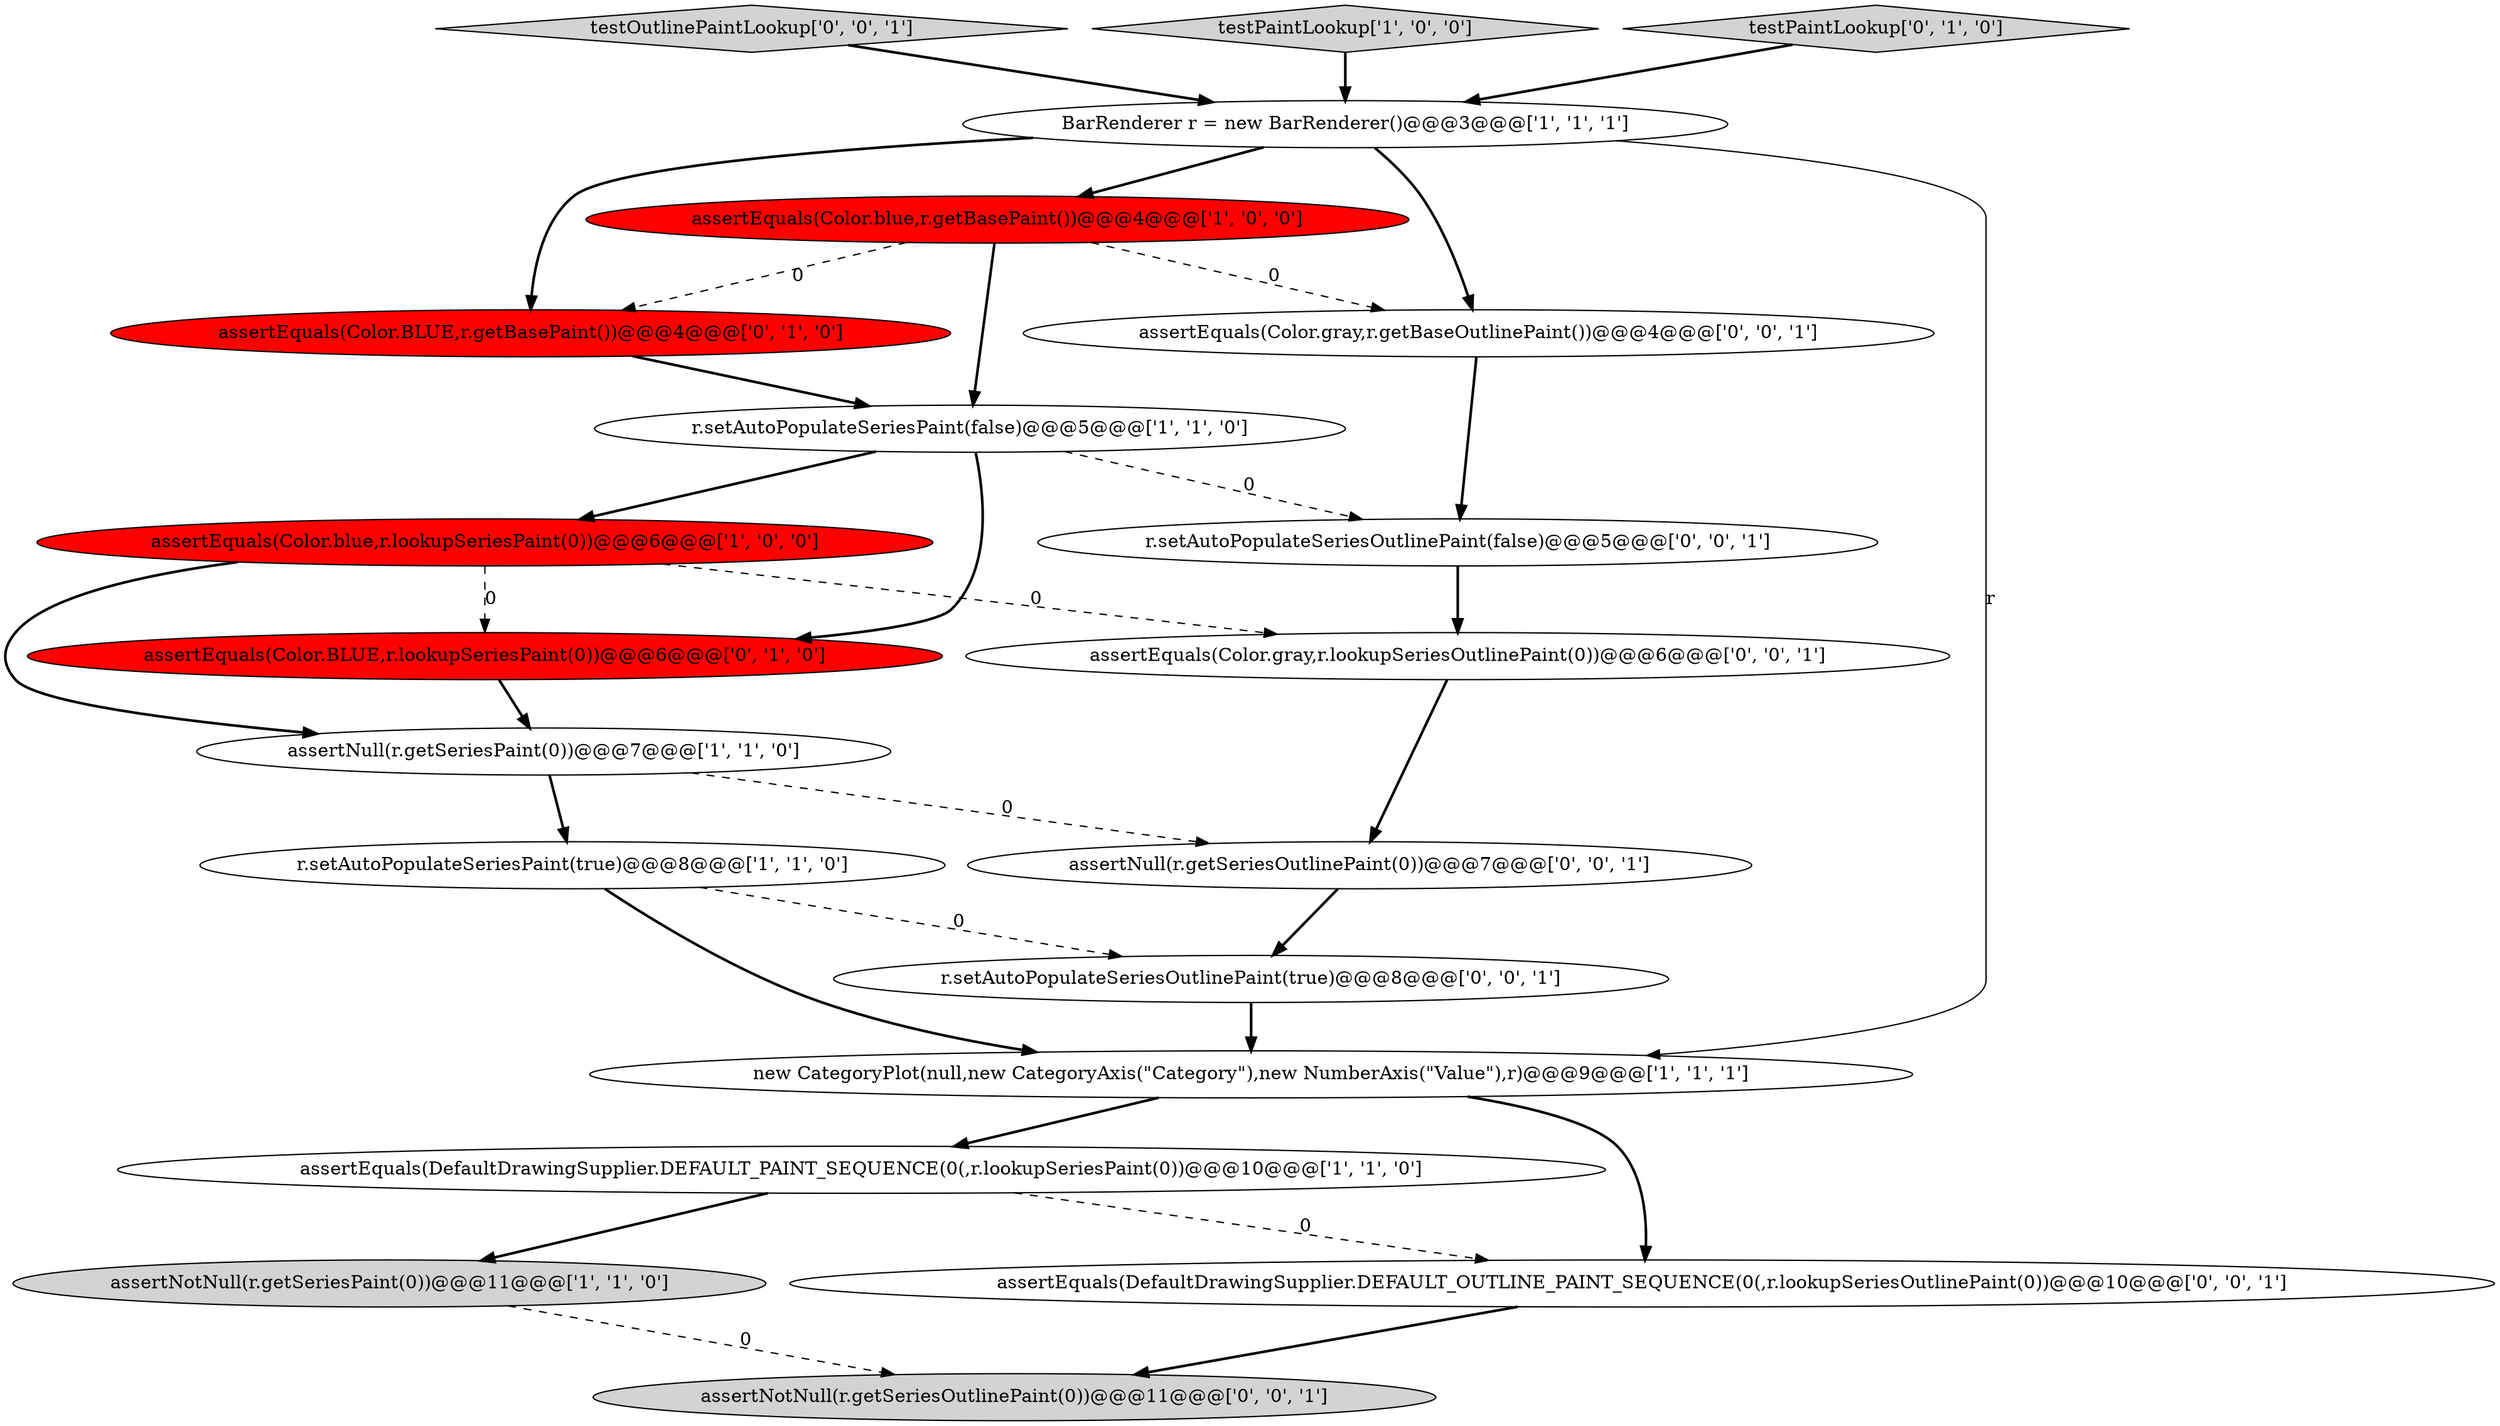 digraph {
6 [style = filled, label = "new CategoryPlot(null,new CategoryAxis(\"Category\"),new NumberAxis(\"Value\"),r)@@@9@@@['1', '1', '1']", fillcolor = white, shape = ellipse image = "AAA0AAABBB1BBB"];
14 [style = filled, label = "assertEquals(Color.gray,r.lookupSeriesOutlinePaint(0))@@@6@@@['0', '0', '1']", fillcolor = white, shape = ellipse image = "AAA0AAABBB3BBB"];
19 [style = filled, label = "assertNotNull(r.getSeriesOutlinePaint(0))@@@11@@@['0', '0', '1']", fillcolor = lightgray, shape = ellipse image = "AAA0AAABBB3BBB"];
12 [style = filled, label = "assertEquals(Color.BLUE,r.lookupSeriesPaint(0))@@@6@@@['0', '1', '0']", fillcolor = red, shape = ellipse image = "AAA1AAABBB2BBB"];
15 [style = filled, label = "assertEquals(Color.gray,r.getBaseOutlinePaint())@@@4@@@['0', '0', '1']", fillcolor = white, shape = ellipse image = "AAA0AAABBB3BBB"];
4 [style = filled, label = "assertNotNull(r.getSeriesPaint(0))@@@11@@@['1', '1', '0']", fillcolor = lightgray, shape = ellipse image = "AAA0AAABBB1BBB"];
5 [style = filled, label = "assertNull(r.getSeriesPaint(0))@@@7@@@['1', '1', '0']", fillcolor = white, shape = ellipse image = "AAA0AAABBB1BBB"];
7 [style = filled, label = "r.setAutoPopulateSeriesPaint(false)@@@5@@@['1', '1', '0']", fillcolor = white, shape = ellipse image = "AAA0AAABBB1BBB"];
16 [style = filled, label = "r.setAutoPopulateSeriesOutlinePaint(true)@@@8@@@['0', '0', '1']", fillcolor = white, shape = ellipse image = "AAA0AAABBB3BBB"];
9 [style = filled, label = "assertEquals(Color.blue,r.lookupSeriesPaint(0))@@@6@@@['1', '0', '0']", fillcolor = red, shape = ellipse image = "AAA1AAABBB1BBB"];
20 [style = filled, label = "testOutlinePaintLookup['0', '0', '1']", fillcolor = lightgray, shape = diamond image = "AAA0AAABBB3BBB"];
17 [style = filled, label = "assertNull(r.getSeriesOutlinePaint(0))@@@7@@@['0', '0', '1']", fillcolor = white, shape = ellipse image = "AAA0AAABBB3BBB"];
1 [style = filled, label = "testPaintLookup['1', '0', '0']", fillcolor = lightgray, shape = diamond image = "AAA0AAABBB1BBB"];
11 [style = filled, label = "testPaintLookup['0', '1', '0']", fillcolor = lightgray, shape = diamond image = "AAA0AAABBB2BBB"];
10 [style = filled, label = "assertEquals(Color.BLUE,r.getBasePaint())@@@4@@@['0', '1', '0']", fillcolor = red, shape = ellipse image = "AAA1AAABBB2BBB"];
0 [style = filled, label = "assertEquals(Color.blue,r.getBasePaint())@@@4@@@['1', '0', '0']", fillcolor = red, shape = ellipse image = "AAA1AAABBB1BBB"];
3 [style = filled, label = "assertEquals(DefaultDrawingSupplier.DEFAULT_PAINT_SEQUENCE(0(,r.lookupSeriesPaint(0))@@@10@@@['1', '1', '0']", fillcolor = white, shape = ellipse image = "AAA0AAABBB1BBB"];
13 [style = filled, label = "r.setAutoPopulateSeriesOutlinePaint(false)@@@5@@@['0', '0', '1']", fillcolor = white, shape = ellipse image = "AAA0AAABBB3BBB"];
18 [style = filled, label = "assertEquals(DefaultDrawingSupplier.DEFAULT_OUTLINE_PAINT_SEQUENCE(0(,r.lookupSeriesOutlinePaint(0))@@@10@@@['0', '0', '1']", fillcolor = white, shape = ellipse image = "AAA0AAABBB3BBB"];
8 [style = filled, label = "r.setAutoPopulateSeriesPaint(true)@@@8@@@['1', '1', '0']", fillcolor = white, shape = ellipse image = "AAA0AAABBB1BBB"];
2 [style = filled, label = "BarRenderer r = new BarRenderer()@@@3@@@['1', '1', '1']", fillcolor = white, shape = ellipse image = "AAA0AAABBB1BBB"];
6->3 [style = bold, label=""];
5->8 [style = bold, label=""];
8->16 [style = dashed, label="0"];
15->13 [style = bold, label=""];
12->5 [style = bold, label=""];
7->12 [style = bold, label=""];
6->18 [style = bold, label=""];
2->6 [style = solid, label="r"];
16->6 [style = bold, label=""];
3->18 [style = dashed, label="0"];
18->19 [style = bold, label=""];
0->15 [style = dashed, label="0"];
14->17 [style = bold, label=""];
8->6 [style = bold, label=""];
2->10 [style = bold, label=""];
3->4 [style = bold, label=""];
10->7 [style = bold, label=""];
11->2 [style = bold, label=""];
0->10 [style = dashed, label="0"];
0->7 [style = bold, label=""];
20->2 [style = bold, label=""];
7->9 [style = bold, label=""];
2->0 [style = bold, label=""];
9->14 [style = dashed, label="0"];
5->17 [style = dashed, label="0"];
2->15 [style = bold, label=""];
7->13 [style = dashed, label="0"];
9->5 [style = bold, label=""];
4->19 [style = dashed, label="0"];
1->2 [style = bold, label=""];
9->12 [style = dashed, label="0"];
13->14 [style = bold, label=""];
17->16 [style = bold, label=""];
}
